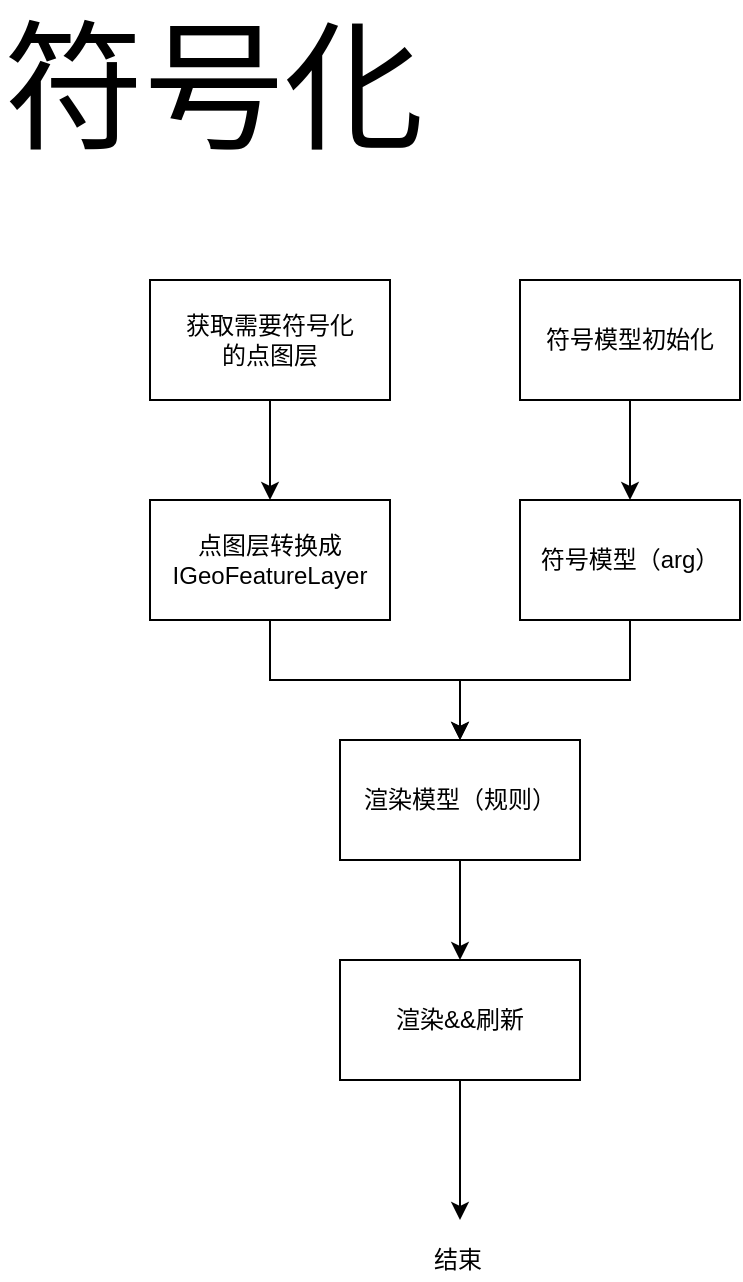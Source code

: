 <mxfile version="12.2.4" pages="1"><diagram id="VudXF-FwgJ5Eim8gHdXs" name="Page-1"><mxGraphModel dx="4448" dy="636" grid="1" gridSize="10" guides="1" tooltips="1" connect="1" arrows="1" fold="1" page="1" pageScale="1" pageWidth="3300" pageHeight="4681" math="0" shadow="0"><root><mxCell id="0"/><mxCell id="1" parent="0"/><mxCell id="6" style="edgeStyle=orthogonalEdgeStyle;rounded=0;orthogonalLoop=1;jettySize=auto;html=1;" parent="1" source="2" target="5" edge="1"><mxGeometry relative="1" as="geometry"/></mxCell><mxCell id="2" value="&lt;div&gt;获取需要符号化&lt;/div&gt;&lt;div&gt;的点图层&lt;/div&gt;" style="rounded=0;whiteSpace=wrap;html=1;" parent="1" vertex="1"><mxGeometry x="-3190" y="250" width="120" height="60" as="geometry"/></mxCell><mxCell id="3" value="&lt;font style=&quot;font-size: 70px&quot;&gt;符号化&lt;/font&gt;" style="text;html=1;resizable=0;points=[];autosize=1;align=left;verticalAlign=top;spacingTop=-4;" parent="1" vertex="1"><mxGeometry x="-3265" y="110" width="230" height="40" as="geometry"/></mxCell><mxCell id="11" style="edgeStyle=orthogonalEdgeStyle;rounded=0;orthogonalLoop=1;jettySize=auto;html=1;" parent="1" source="5" target="10" edge="1"><mxGeometry relative="1" as="geometry"/></mxCell><mxCell id="5" value="&lt;div style=&quot;white-space: normal&quot;&gt;点图层转换成&lt;/div&gt;&lt;div style=&quot;white-space: normal&quot;&gt;IGeoFeatureLayer&lt;/div&gt;" style="rounded=0;whiteSpace=wrap;html=1;" parent="1" vertex="1"><mxGeometry x="-3190" y="360" width="120" height="60" as="geometry"/></mxCell><mxCell id="9" style="edgeStyle=orthogonalEdgeStyle;rounded=0;orthogonalLoop=1;jettySize=auto;html=1;entryX=0.5;entryY=0;entryDx=0;entryDy=0;" parent="1" source="7" target="8" edge="1"><mxGeometry relative="1" as="geometry"/></mxCell><mxCell id="7" value="符号模型初始化" style="rounded=0;whiteSpace=wrap;html=1;" parent="1" vertex="1"><mxGeometry x="-3005" y="250" width="110" height="60" as="geometry"/></mxCell><mxCell id="12" style="edgeStyle=orthogonalEdgeStyle;rounded=0;orthogonalLoop=1;jettySize=auto;html=1;" parent="1" source="8" target="10" edge="1"><mxGeometry relative="1" as="geometry"/></mxCell><mxCell id="8" value="符号模型（arg）" style="rounded=0;whiteSpace=wrap;html=1;" parent="1" vertex="1"><mxGeometry x="-3005" y="360" width="110" height="60" as="geometry"/></mxCell><mxCell id="14" style="edgeStyle=orthogonalEdgeStyle;rounded=0;orthogonalLoop=1;jettySize=auto;html=1;entryX=0.5;entryY=0;entryDx=0;entryDy=0;" parent="1" source="10" target="16" edge="1"><mxGeometry relative="1" as="geometry"><mxPoint x="-3035" y="590" as="targetPoint"/></mxGeometry></mxCell><mxCell id="10" value="渲染模型（规则）" style="rounded=0;whiteSpace=wrap;html=1;" parent="1" vertex="1"><mxGeometry x="-3095" y="480" width="120" height="60" as="geometry"/></mxCell><mxCell id="15" value="结束" style="text;html=1;resizable=0;points=[];autosize=1;align=left;verticalAlign=top;spacingTop=-4;" parent="1" vertex="1"><mxGeometry x="-3050" y="730" width="40" height="20" as="geometry"/></mxCell><mxCell id="18" style="edgeStyle=orthogonalEdgeStyle;rounded=0;orthogonalLoop=1;jettySize=auto;html=1;" parent="1" source="16" edge="1"><mxGeometry relative="1" as="geometry"><mxPoint x="-3035" y="720" as="targetPoint"/></mxGeometry></mxCell><mxCell id="16" value="渲染&amp;amp;&amp;amp;刷新" style="rounded=0;whiteSpace=wrap;html=1;" parent="1" vertex="1"><mxGeometry x="-3095" y="590" width="120" height="60" as="geometry"/></mxCell></root></mxGraphModel></diagram></mxfile>